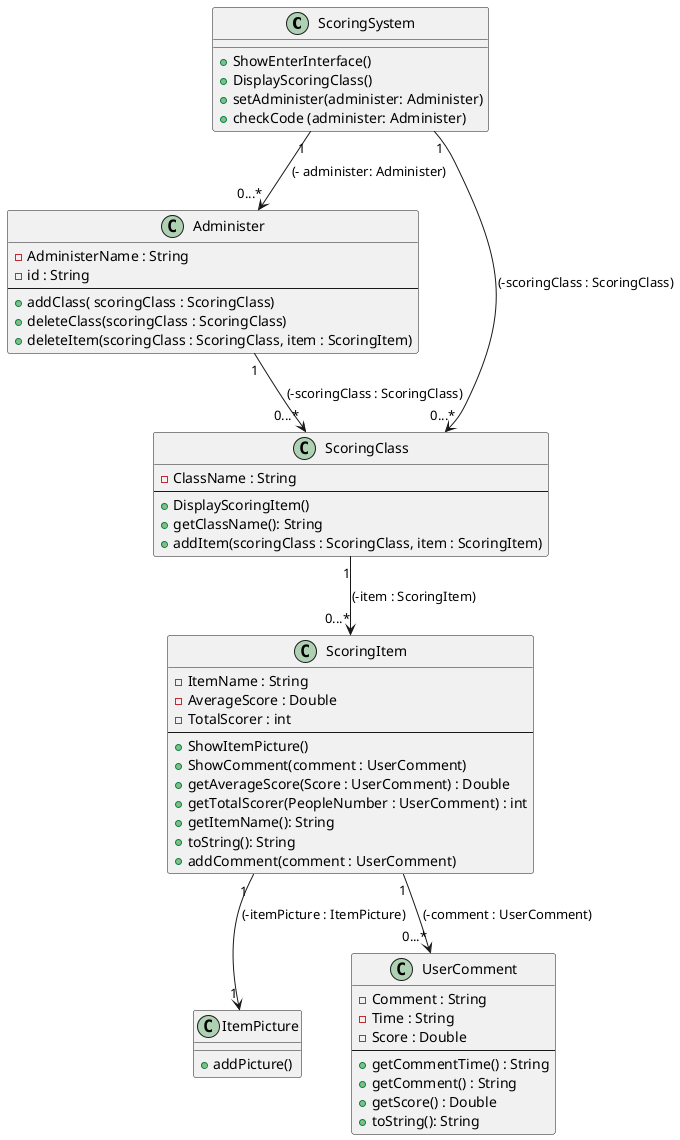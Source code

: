 @startuml
'https://plantuml.com/class-diagram

class ScoringSystem
{
+ ShowEnterInterface()
+ DisplayScoringClass()
+ setAdminister(administer: Administer)
+ checkCode (administer: Administer)
}
class Administer
{
- AdministerName : String
- id : String
--
+ addClass( scoringClass : ScoringClass)
+ deleteClass(scoringClass : ScoringClass)
+ deleteItem(scoringClass : ScoringClass, item : ScoringItem)
}

class ScoringClass
{
- ClassName : String
--
+ DisplayScoringItem()
+ getClassName(): String
+ addItem(scoringClass : ScoringClass, item : ScoringItem)
}
class ScoringItem
{
- ItemName : String
- AverageScore : Double
- TotalScorer : int
--
+ ShowItemPicture()
+ ShowComment(comment : UserComment)
+ getAverageScore(Score : UserComment) : Double
+ getTotalScorer(PeopleNumber : UserComment) : int
+ getItemName(): String
+ toString(): String
+ addComment(comment : UserComment)
}
class ItemPicture
{
+ addPicture()
}



class UserComment
{
- Comment : String
- Time : String
- Score : Double
--
+ getCommentTime() : String
+ getComment() : String
+ getScore() : Double
+ toString(): String
}


ScoringSystem "1" --> "0...*" ScoringClass : (-scoringClass : ScoringClass)
ScoringClass "1" --> "0...*" ScoringItem : (-item : ScoringItem)


ScoringSystem "1" --> "0...*" Administer : (- administer: Administer)
Administer "1" --> "0...*" ScoringClass : (-scoringClass : ScoringClass)




ScoringItem "1" --> "0...*" UserComment : (-comment : UserComment)
ScoringItem "1" --> "1" ItemPicture : (-itemPicture : ItemPicture)

@enduml